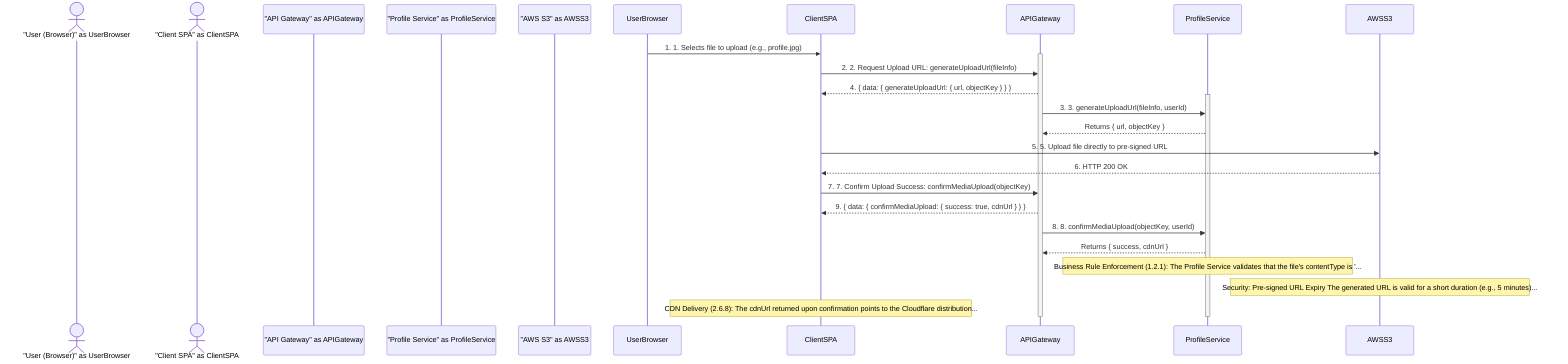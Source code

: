 sequenceDiagram
    actor "User (Browser)" as UserBrowser
    actor "Client SPA" as ClientSPA
    participant "API Gateway" as APIGateway
    participant "Profile Service" as ProfileService
    participant "AWS S3" as AWSS3

    UserBrowser->>ClientSPA: 1. 1. Selects file to upload (e.g., profile.jpg)
    activate APIGateway
    ClientSPA->>APIGateway: 2. 2. Request Upload URL: generateUploadUrl(fileInfo)
    APIGateway-->>ClientSPA: 4. { data: { generateUploadUrl: { url, objectKey } } }
    activate ProfileService
    APIGateway->>ProfileService: 3. 3. generateUploadUrl(fileInfo, userId)
    ProfileService-->>APIGateway: Returns { url, objectKey }
    ClientSPA->>AWSS3: 5. 5. Upload file directly to pre-signed URL
    AWSS3-->>ClientSPA: 6. HTTP 200 OK
    ClientSPA->>APIGateway: 7. 7. Confirm Upload Success: confirmMediaUpload(objectKey)
    APIGateway-->>ClientSPA: 9. { data: { confirmMediaUpload: { success: true, cdnUrl } } }
    APIGateway->>ProfileService: 8. 8. confirmMediaUpload(objectKey, userId)
    ProfileService-->>APIGateway: Returns { success, cdnUrl }

    note over ProfileService: Business Rule Enforcement (1.2.1): The Profile Service validates that the file's contentType is '...
    note over AWSS3: Security: Pre-signed URL Expiry The generated URL is valid for a short duration (e.g., 5 minutes)...
    note over ClientSPA: CDN Delivery (2.6.8): The cdnUrl returned upon confirmation points to the Cloudflare distribution...

    deactivate ProfileService
    deactivate APIGateway